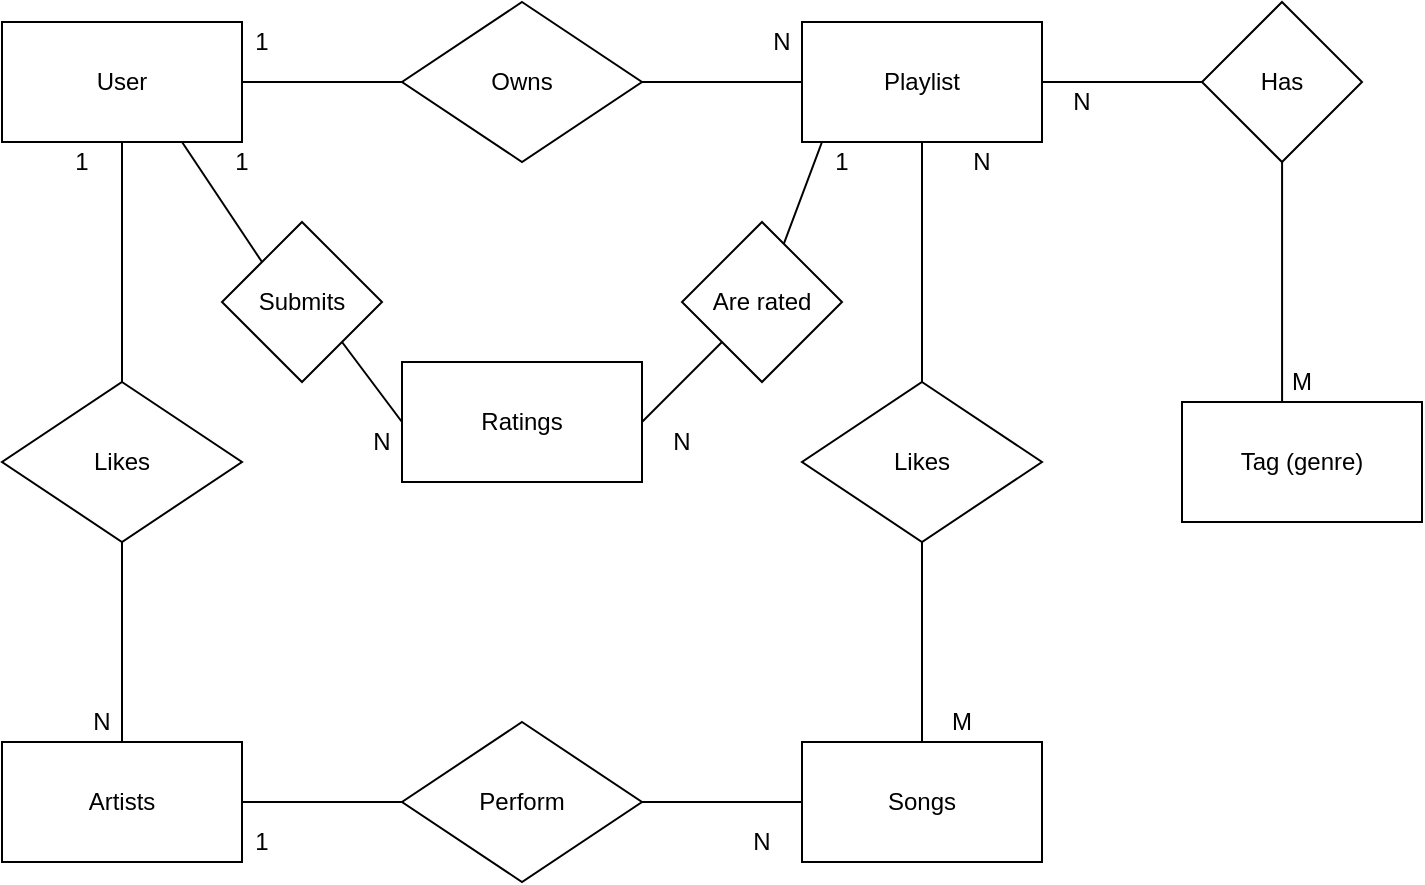 <mxfile version="12.6.7" type="device"><diagram id="C5RBs43oDa-KdzZeNtuy" name="Page-1"><mxGraphModel dx="998" dy="784" grid="1" gridSize="10" guides="1" tooltips="1" connect="1" arrows="1" fold="1" page="1" pageScale="1" pageWidth="827" pageHeight="1169" math="0" shadow="0"><root><mxCell id="WIyWlLk6GJQsqaUBKTNV-0"/><mxCell id="WIyWlLk6GJQsqaUBKTNV-1" parent="WIyWlLk6GJQsqaUBKTNV-0"/><mxCell id="ZBCarf4nbqw0AknmFumi-13" style="edgeStyle=orthogonalEdgeStyle;rounded=0;orthogonalLoop=1;jettySize=auto;html=1;exitX=1;exitY=0.5;exitDx=0;exitDy=0;entryX=0;entryY=0.5;entryDx=0;entryDy=0;endArrow=none;endFill=0;" parent="WIyWlLk6GJQsqaUBKTNV-1" source="ZBCarf4nbqw0AknmFumi-3" target="ZBCarf4nbqw0AknmFumi-5" edge="1"><mxGeometry relative="1" as="geometry"/></mxCell><mxCell id="ZBCarf4nbqw0AknmFumi-3" value="User" style="rounded=0;whiteSpace=wrap;html=1;" parent="WIyWlLk6GJQsqaUBKTNV-1" vertex="1"><mxGeometry x="40" y="120" width="120" height="60" as="geometry"/></mxCell><mxCell id="QiQay81E_IuYFBqlehbm-4" style="edgeStyle=orthogonalEdgeStyle;rounded=0;orthogonalLoop=1;jettySize=auto;html=1;exitX=1;exitY=0.5;exitDx=0;exitDy=0;entryX=0;entryY=0.5;entryDx=0;entryDy=0;endArrow=none;endFill=0;" parent="WIyWlLk6GJQsqaUBKTNV-1" source="ZBCarf4nbqw0AknmFumi-4" target="QiQay81E_IuYFBqlehbm-3" edge="1"><mxGeometry relative="1" as="geometry"/></mxCell><mxCell id="GUxdqE4X2Ok_E9RGsSVh-4" style="edgeStyle=orthogonalEdgeStyle;rounded=0;orthogonalLoop=1;jettySize=auto;html=1;exitX=0.5;exitY=1;exitDx=0;exitDy=0;entryX=0.5;entryY=0;entryDx=0;entryDy=0;endArrow=none;endFill=0;" edge="1" parent="WIyWlLk6GJQsqaUBKTNV-1" source="ZBCarf4nbqw0AknmFumi-4" target="GUxdqE4X2Ok_E9RGsSVh-3"><mxGeometry relative="1" as="geometry"/></mxCell><mxCell id="ZBCarf4nbqw0AknmFumi-4" value="Playlist" style="rounded=0;whiteSpace=wrap;html=1;" parent="WIyWlLk6GJQsqaUBKTNV-1" vertex="1"><mxGeometry x="440" y="120" width="120" height="60" as="geometry"/></mxCell><mxCell id="GUxdqE4X2Ok_E9RGsSVh-2" style="edgeStyle=orthogonalEdgeStyle;rounded=0;orthogonalLoop=1;jettySize=auto;html=1;exitX=1;exitY=0.5;exitDx=0;exitDy=0;entryX=0;entryY=0.5;entryDx=0;entryDy=0;endArrow=none;endFill=0;" edge="1" parent="WIyWlLk6GJQsqaUBKTNV-1" source="ZBCarf4nbqw0AknmFumi-5" target="ZBCarf4nbqw0AknmFumi-4"><mxGeometry relative="1" as="geometry"/></mxCell><mxCell id="ZBCarf4nbqw0AknmFumi-5" value="Owns" style="rhombus;whiteSpace=wrap;html=1;" parent="WIyWlLk6GJQsqaUBKTNV-1" vertex="1"><mxGeometry x="240" y="110" width="120" height="80" as="geometry"/></mxCell><mxCell id="ZBCarf4nbqw0AknmFumi-21" value="Songs" style="rounded=0;whiteSpace=wrap;html=1;" parent="WIyWlLk6GJQsqaUBKTNV-1" vertex="1"><mxGeometry x="440" y="480" width="120" height="60" as="geometry"/></mxCell><mxCell id="ZBCarf4nbqw0AknmFumi-22" value="1" style="text;html=1;strokeColor=none;fillColor=none;align=center;verticalAlign=middle;whiteSpace=wrap;rounded=0;" parent="WIyWlLk6GJQsqaUBKTNV-1" vertex="1"><mxGeometry x="150" y="120" width="40" height="20" as="geometry"/></mxCell><mxCell id="ZBCarf4nbqw0AknmFumi-23" value="N" style="text;html=1;strokeColor=none;fillColor=none;align=center;verticalAlign=middle;whiteSpace=wrap;rounded=0;" parent="WIyWlLk6GJQsqaUBKTNV-1" vertex="1"><mxGeometry x="410" y="120" width="40" height="20" as="geometry"/></mxCell><mxCell id="ZBCarf4nbqw0AknmFumi-24" value="N" style="text;html=1;strokeColor=none;fillColor=none;align=center;verticalAlign=middle;whiteSpace=wrap;rounded=0;" parent="WIyWlLk6GJQsqaUBKTNV-1" vertex="1"><mxGeometry x="510" y="180" width="40" height="20" as="geometry"/></mxCell><mxCell id="ZBCarf4nbqw0AknmFumi-26" value="M" style="text;html=1;strokeColor=none;fillColor=none;align=center;verticalAlign=middle;whiteSpace=wrap;rounded=0;" parent="WIyWlLk6GJQsqaUBKTNV-1" vertex="1"><mxGeometry x="500" y="460" width="40" height="20" as="geometry"/></mxCell><mxCell id="ZBCarf4nbqw0AknmFumi-27" value="Ratings" style="rounded=0;whiteSpace=wrap;html=1;" parent="WIyWlLk6GJQsqaUBKTNV-1" vertex="1"><mxGeometry x="240" y="290" width="120" height="60" as="geometry"/></mxCell><mxCell id="ZBCarf4nbqw0AknmFumi-29" value="Submits" style="rhombus;whiteSpace=wrap;html=1;" parent="WIyWlLk6GJQsqaUBKTNV-1" vertex="1"><mxGeometry x="150" y="220" width="80" height="80" as="geometry"/></mxCell><mxCell id="ZBCarf4nbqw0AknmFumi-30" value="Are rated" style="rhombus;whiteSpace=wrap;html=1;" parent="WIyWlLk6GJQsqaUBKTNV-1" vertex="1"><mxGeometry x="380" y="220" width="80" height="80" as="geometry"/></mxCell><mxCell id="ZBCarf4nbqw0AknmFumi-33" value="" style="endArrow=none;html=1;exitX=0;exitY=0.5;exitDx=0;exitDy=0;entryX=1;entryY=1;entryDx=0;entryDy=0;" parent="WIyWlLk6GJQsqaUBKTNV-1" source="ZBCarf4nbqw0AknmFumi-27" target="ZBCarf4nbqw0AknmFumi-29" edge="1"><mxGeometry width="50" height="50" relative="1" as="geometry"><mxPoint x="230" y="320" as="sourcePoint"/><mxPoint x="250" y="290" as="targetPoint"/></mxGeometry></mxCell><mxCell id="ZBCarf4nbqw0AknmFumi-34" value="" style="endArrow=none;html=1;entryX=0.25;entryY=0;entryDx=0;entryDy=0;" parent="WIyWlLk6GJQsqaUBKTNV-1" source="ZBCarf4nbqw0AknmFumi-30" target="ZBCarf4nbqw0AknmFumi-39" edge="1"><mxGeometry width="50" height="50" relative="1" as="geometry"><mxPoint x="480" y="230" as="sourcePoint"/><mxPoint x="450" y="180" as="targetPoint"/></mxGeometry></mxCell><mxCell id="ZBCarf4nbqw0AknmFumi-35" value="" style="endArrow=none;html=1;exitX=1;exitY=0.5;exitDx=0;exitDy=0;entryX=0;entryY=1;entryDx=0;entryDy=0;" parent="WIyWlLk6GJQsqaUBKTNV-1" source="ZBCarf4nbqw0AknmFumi-27" target="ZBCarf4nbqw0AknmFumi-30" edge="1"><mxGeometry width="50" height="50" relative="1" as="geometry"><mxPoint x="291.333" y="321.333" as="sourcePoint"/><mxPoint x="350" y="270" as="targetPoint"/></mxGeometry></mxCell><mxCell id="ZBCarf4nbqw0AknmFumi-36" value="1" style="text;html=1;strokeColor=none;fillColor=none;align=center;verticalAlign=middle;whiteSpace=wrap;rounded=0;" parent="WIyWlLk6GJQsqaUBKTNV-1" vertex="1"><mxGeometry x="60" y="180" width="40" height="20" as="geometry"/></mxCell><mxCell id="ZBCarf4nbqw0AknmFumi-37" value="N" style="text;html=1;strokeColor=none;fillColor=none;align=center;verticalAlign=middle;whiteSpace=wrap;rounded=0;" parent="WIyWlLk6GJQsqaUBKTNV-1" vertex="1"><mxGeometry x="210" y="320" width="40" height="20" as="geometry"/></mxCell><mxCell id="ZBCarf4nbqw0AknmFumi-38" value="N" style="text;html=1;strokeColor=none;fillColor=none;align=center;verticalAlign=middle;whiteSpace=wrap;rounded=0;" parent="WIyWlLk6GJQsqaUBKTNV-1" vertex="1"><mxGeometry x="360" y="320" width="40" height="20" as="geometry"/></mxCell><mxCell id="ZBCarf4nbqw0AknmFumi-39" value="1" style="text;html=1;strokeColor=none;fillColor=none;align=center;verticalAlign=middle;whiteSpace=wrap;rounded=0;" parent="WIyWlLk6GJQsqaUBKTNV-1" vertex="1"><mxGeometry x="440" y="180" width="40" height="20" as="geometry"/></mxCell><mxCell id="QiQay81E_IuYFBqlehbm-6" style="edgeStyle=orthogonalEdgeStyle;rounded=0;orthogonalLoop=1;jettySize=auto;html=1;entryX=0.417;entryY=0.033;entryDx=0;entryDy=0;entryPerimeter=0;endArrow=none;endFill=0;" parent="WIyWlLk6GJQsqaUBKTNV-1" source="QiQay81E_IuYFBqlehbm-3" target="QiQay81E_IuYFBqlehbm-5" edge="1"><mxGeometry relative="1" as="geometry"/></mxCell><mxCell id="QiQay81E_IuYFBqlehbm-3" value="Has" style="rhombus;whiteSpace=wrap;html=1;" parent="WIyWlLk6GJQsqaUBKTNV-1" vertex="1"><mxGeometry x="640" y="110" width="80" height="80" as="geometry"/></mxCell><mxCell id="QiQay81E_IuYFBqlehbm-5" value="Tag (genre)" style="rounded=0;whiteSpace=wrap;html=1;" parent="WIyWlLk6GJQsqaUBKTNV-1" vertex="1"><mxGeometry x="630" y="310" width="120" height="60" as="geometry"/></mxCell><mxCell id="XcTsZp_7RoY_Qfn9qwoV-0" value="Likes" style="rhombus;whiteSpace=wrap;html=1;" parent="WIyWlLk6GJQsqaUBKTNV-1" vertex="1"><mxGeometry x="40" y="300" width="120" height="80" as="geometry"/></mxCell><mxCell id="XcTsZp_7RoY_Qfn9qwoV-1" value="" style="endArrow=none;html=1;entryX=0.5;entryY=1;entryDx=0;entryDy=0;exitX=0.5;exitY=0;exitDx=0;exitDy=0;" parent="WIyWlLk6GJQsqaUBKTNV-1" source="XcTsZp_7RoY_Qfn9qwoV-0" target="ZBCarf4nbqw0AknmFumi-3" edge="1"><mxGeometry width="50" height="50" relative="1" as="geometry"><mxPoint x="265" y="350" as="sourcePoint"/><mxPoint x="100" y="230" as="targetPoint"/></mxGeometry></mxCell><mxCell id="XcTsZp_7RoY_Qfn9qwoV-2" value="" style="endArrow=none;html=1;exitX=0.5;exitY=1;exitDx=0;exitDy=0;entryX=0.5;entryY=0;entryDx=0;entryDy=0;" parent="WIyWlLk6GJQsqaUBKTNV-1" source="XcTsZp_7RoY_Qfn9qwoV-0" target="XcTsZp_7RoY_Qfn9qwoV-3" edge="1"><mxGeometry width="50" height="50" relative="1" as="geometry"><mxPoint x="342.5" y="370" as="sourcePoint"/><mxPoint x="120" y="440" as="targetPoint"/></mxGeometry></mxCell><mxCell id="XcTsZp_7RoY_Qfn9qwoV-3" value="Artists" style="rounded=0;whiteSpace=wrap;html=1;" parent="WIyWlLk6GJQsqaUBKTNV-1" vertex="1"><mxGeometry x="40" y="480" width="120" height="60" as="geometry"/></mxCell><mxCell id="XcTsZp_7RoY_Qfn9qwoV-6" value="Perform" style="rhombus;whiteSpace=wrap;html=1;" parent="WIyWlLk6GJQsqaUBKTNV-1" vertex="1"><mxGeometry x="240" y="470" width="120" height="80" as="geometry"/></mxCell><mxCell id="XcTsZp_7RoY_Qfn9qwoV-9" value="" style="endArrow=none;html=1;exitX=0;exitY=0.5;exitDx=0;exitDy=0;entryX=1;entryY=0.5;entryDx=0;entryDy=0;" parent="WIyWlLk6GJQsqaUBKTNV-1" source="XcTsZp_7RoY_Qfn9qwoV-6" target="XcTsZp_7RoY_Qfn9qwoV-3" edge="1"><mxGeometry width="50" height="50" relative="1" as="geometry"><mxPoint x="125" y="390" as="sourcePoint"/><mxPoint x="125" y="500" as="targetPoint"/></mxGeometry></mxCell><mxCell id="XcTsZp_7RoY_Qfn9qwoV-10" value="" style="endArrow=none;html=1;exitX=0;exitY=0.5;exitDx=0;exitDy=0;entryX=1;entryY=0.5;entryDx=0;entryDy=0;" parent="WIyWlLk6GJQsqaUBKTNV-1" source="ZBCarf4nbqw0AknmFumi-21" target="XcTsZp_7RoY_Qfn9qwoV-6" edge="1"><mxGeometry width="50" height="50" relative="1" as="geometry"><mxPoint x="417.5" y="530" as="sourcePoint"/><mxPoint x="362.5" y="530" as="targetPoint"/></mxGeometry></mxCell><mxCell id="XcTsZp_7RoY_Qfn9qwoV-11" value="N" style="text;html=1;strokeColor=none;fillColor=none;align=center;verticalAlign=middle;whiteSpace=wrap;rounded=0;" parent="WIyWlLk6GJQsqaUBKTNV-1" vertex="1"><mxGeometry x="70" y="460" width="40" height="20" as="geometry"/></mxCell><mxCell id="XcTsZp_7RoY_Qfn9qwoV-12" value="1" style="text;html=1;strokeColor=none;fillColor=none;align=center;verticalAlign=middle;whiteSpace=wrap;rounded=0;" parent="WIyWlLk6GJQsqaUBKTNV-1" vertex="1"><mxGeometry x="150" y="520" width="40" height="20" as="geometry"/></mxCell><mxCell id="XcTsZp_7RoY_Qfn9qwoV-13" value="N" style="text;html=1;strokeColor=none;fillColor=none;align=center;verticalAlign=middle;whiteSpace=wrap;rounded=0;" parent="WIyWlLk6GJQsqaUBKTNV-1" vertex="1"><mxGeometry x="400" y="520" width="40" height="20" as="geometry"/></mxCell><mxCell id="XcTsZp_7RoY_Qfn9qwoV-15" value="N" style="text;html=1;strokeColor=none;fillColor=none;align=center;verticalAlign=middle;whiteSpace=wrap;rounded=0;" parent="WIyWlLk6GJQsqaUBKTNV-1" vertex="1"><mxGeometry x="560" y="150" width="40" height="20" as="geometry"/></mxCell><mxCell id="XcTsZp_7RoY_Qfn9qwoV-16" value="M" style="text;html=1;strokeColor=none;fillColor=none;align=center;verticalAlign=middle;whiteSpace=wrap;rounded=0;" parent="WIyWlLk6GJQsqaUBKTNV-1" vertex="1"><mxGeometry x="670" y="290" width="40" height="20" as="geometry"/></mxCell><mxCell id="XcTsZp_7RoY_Qfn9qwoV-19" value="" style="endArrow=none;html=1;exitX=0;exitY=0;exitDx=0;exitDy=0;entryX=0.75;entryY=1;entryDx=0;entryDy=0;" parent="WIyWlLk6GJQsqaUBKTNV-1" source="ZBCarf4nbqw0AknmFumi-29" target="ZBCarf4nbqw0AknmFumi-3" edge="1"><mxGeometry width="50" height="50" relative="1" as="geometry"><mxPoint x="210" y="240.0" as="sourcePoint"/><mxPoint x="215.08" y="210.48" as="targetPoint"/></mxGeometry></mxCell><mxCell id="GUxdqE4X2Ok_E9RGsSVh-0" value="1" style="text;html=1;strokeColor=none;fillColor=none;align=center;verticalAlign=middle;whiteSpace=wrap;rounded=0;" vertex="1" parent="WIyWlLk6GJQsqaUBKTNV-1"><mxGeometry x="140" y="180" width="40" height="20" as="geometry"/></mxCell><mxCell id="GUxdqE4X2Ok_E9RGsSVh-5" style="edgeStyle=orthogonalEdgeStyle;rounded=0;orthogonalLoop=1;jettySize=auto;html=1;exitX=0.5;exitY=1;exitDx=0;exitDy=0;entryX=0.5;entryY=0;entryDx=0;entryDy=0;endArrow=none;endFill=0;" edge="1" parent="WIyWlLk6GJQsqaUBKTNV-1" source="GUxdqE4X2Ok_E9RGsSVh-3" target="ZBCarf4nbqw0AknmFumi-21"><mxGeometry relative="1" as="geometry"/></mxCell><mxCell id="GUxdqE4X2Ok_E9RGsSVh-3" value="Likes" style="rhombus;whiteSpace=wrap;html=1;" vertex="1" parent="WIyWlLk6GJQsqaUBKTNV-1"><mxGeometry x="440" y="300" width="120" height="80" as="geometry"/></mxCell></root></mxGraphModel></diagram></mxfile>